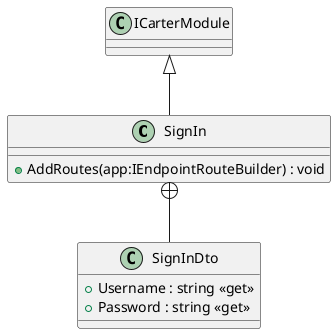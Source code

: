 @startuml
class SignIn {
    + AddRoutes(app:IEndpointRouteBuilder) : void
}
class SignInDto {
    + Username : string <<get>>
    + Password : string <<get>>
}
ICarterModule <|-- SignIn
SignIn +-- SignInDto
@enduml
